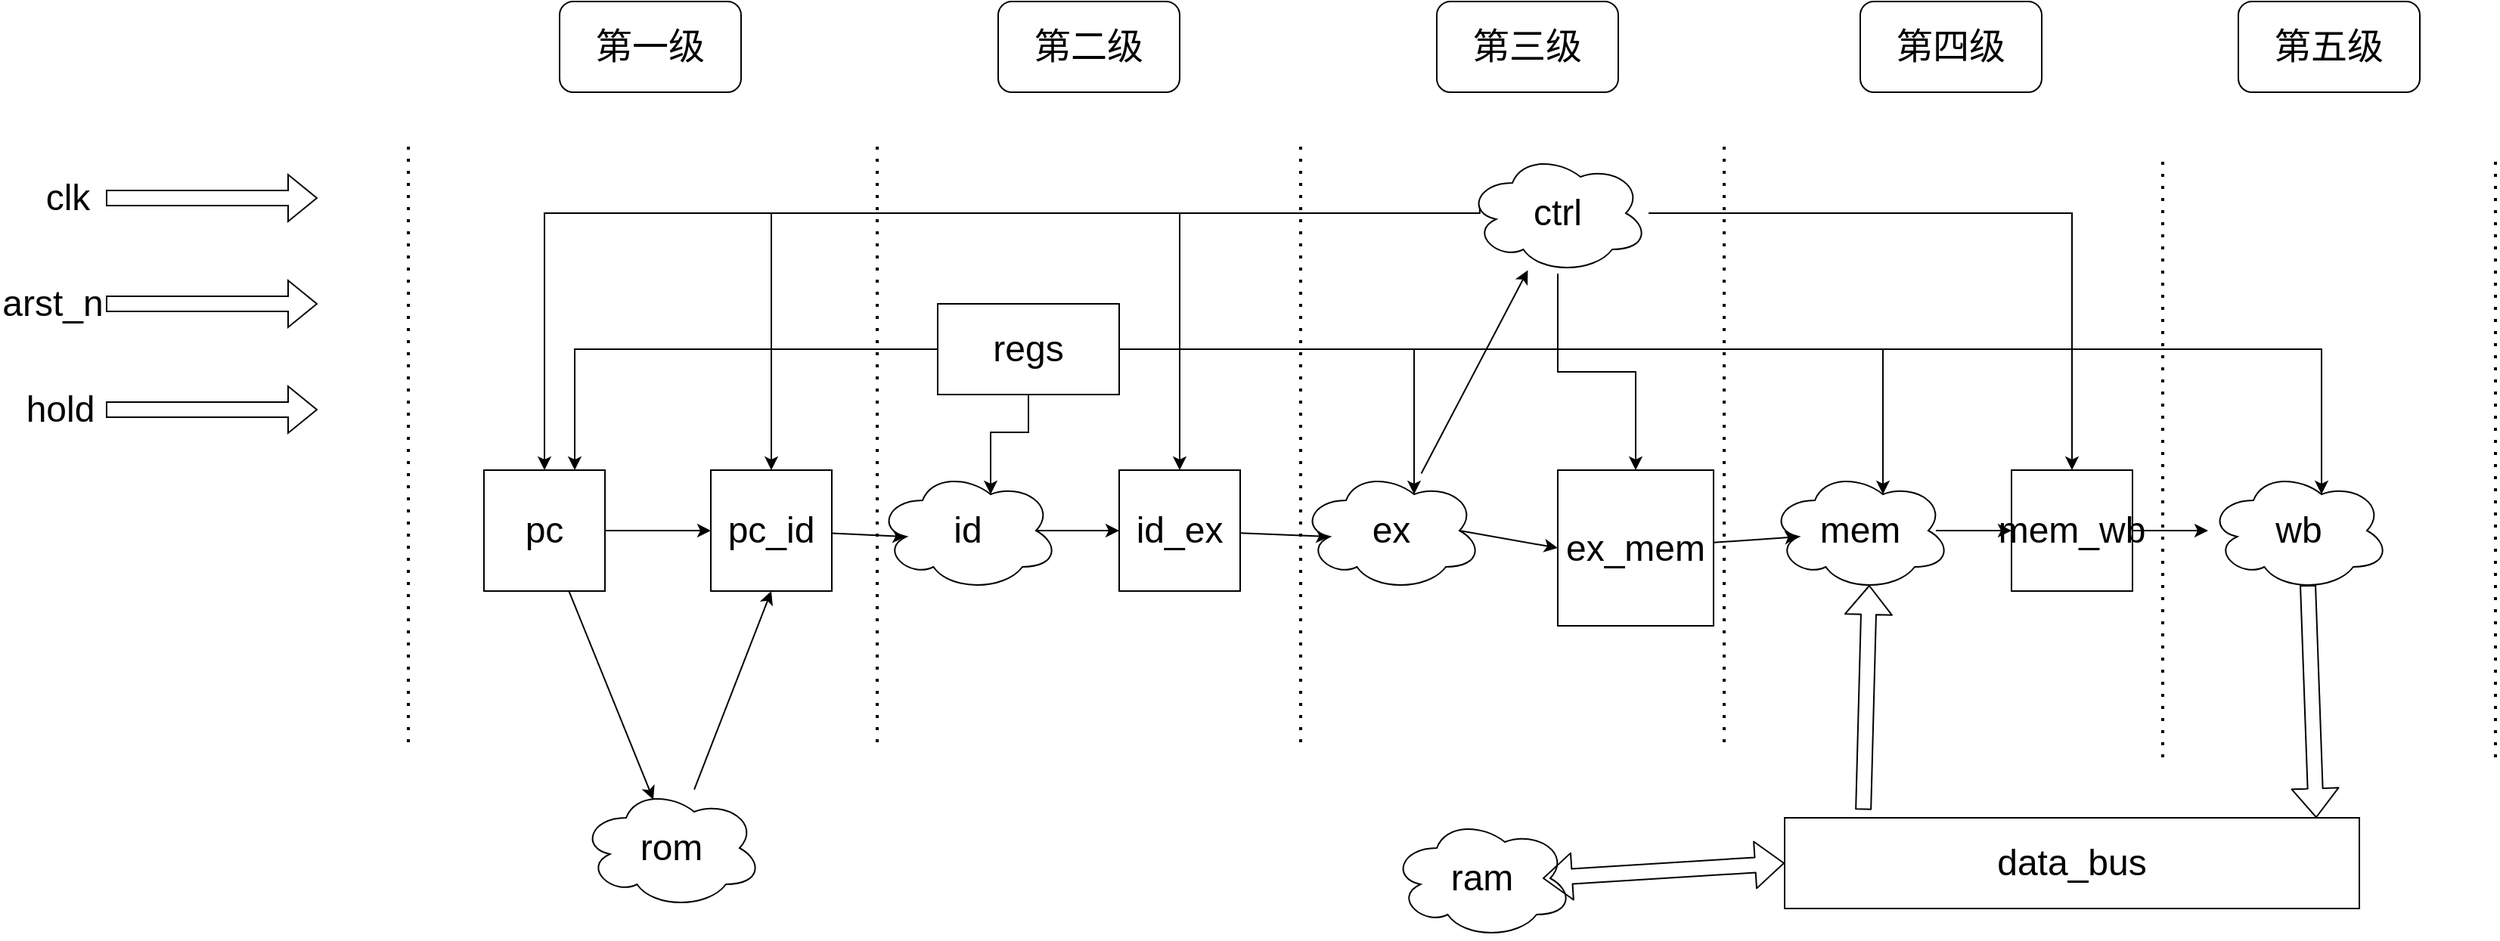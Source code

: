 <mxfile>
    <diagram id="naFQU-C3lpWFJUoVj6_K" name="第 1 页">
        <mxGraphModel dx="2198" dy="1951" grid="1" gridSize="10" guides="1" tooltips="1" connect="1" arrows="1" fold="1" page="1" pageScale="1" pageWidth="827" pageHeight="1169" math="0" shadow="0">
            <root>
                <mxCell id="0"/>
                <mxCell id="1" parent="0"/>
                <mxCell id="C61x0PHZbPYTwjd0VCUy-19" style="edgeStyle=none;html=1;fontSize=24;entryX=0.16;entryY=0.55;entryDx=0;entryDy=0;entryPerimeter=0;" parent="1" source="C61x0PHZbPYTwjd0VCUy-20" target="C61x0PHZbPYTwjd0VCUy-25" edge="1">
                    <mxGeometry relative="1" as="geometry">
                        <mxPoint x="510" y="-600" as="targetPoint"/>
                    </mxGeometry>
                </mxCell>
                <mxCell id="C61x0PHZbPYTwjd0VCUy-20" value="pc_id" style="whiteSpace=wrap;html=1;aspect=fixed;fontSize=24;" parent="1" vertex="1">
                    <mxGeometry x="380" y="-640" width="80" height="80" as="geometry"/>
                </mxCell>
                <mxCell id="C61x0PHZbPYTwjd0VCUy-21" style="edgeStyle=none;html=1;entryX=0;entryY=0.5;entryDx=0;entryDy=0;fontSize=24;" parent="1" source="C61x0PHZbPYTwjd0VCUy-23" target="C61x0PHZbPYTwjd0VCUy-20" edge="1">
                    <mxGeometry relative="1" as="geometry"/>
                </mxCell>
                <mxCell id="6" style="edgeStyle=none;html=1;entryX=0.4;entryY=0.1;entryDx=0;entryDy=0;entryPerimeter=0;" edge="1" parent="1" source="C61x0PHZbPYTwjd0VCUy-23" target="C61x0PHZbPYTwjd0VCUy-38">
                    <mxGeometry relative="1" as="geometry"/>
                </mxCell>
                <mxCell id="C61x0PHZbPYTwjd0VCUy-23" value="pc" style="whiteSpace=wrap;html=1;aspect=fixed;fontSize=24;" parent="1" vertex="1">
                    <mxGeometry x="230" y="-640" width="80" height="80" as="geometry"/>
                </mxCell>
                <mxCell id="C61x0PHZbPYTwjd0VCUy-24" style="edgeStyle=none;html=1;entryX=0;entryY=0.5;entryDx=0;entryDy=0;fontSize=24;exitX=0.875;exitY=0.5;exitDx=0;exitDy=0;exitPerimeter=0;" parent="1" source="C61x0PHZbPYTwjd0VCUy-25" target="C61x0PHZbPYTwjd0VCUy-27" edge="1">
                    <mxGeometry relative="1" as="geometry"/>
                </mxCell>
                <mxCell id="C61x0PHZbPYTwjd0VCUy-25" value="id" style="ellipse;shape=cloud;whiteSpace=wrap;html=1;fontSize=24;" parent="1" vertex="1">
                    <mxGeometry x="490" y="-640" width="120" height="80" as="geometry"/>
                </mxCell>
                <mxCell id="C61x0PHZbPYTwjd0VCUy-26" style="edgeStyle=none;html=1;entryX=0.16;entryY=0.55;entryDx=0;entryDy=0;entryPerimeter=0;fontSize=24;" parent="1" source="C61x0PHZbPYTwjd0VCUy-27" target="C61x0PHZbPYTwjd0VCUy-29" edge="1">
                    <mxGeometry relative="1" as="geometry"/>
                </mxCell>
                <mxCell id="C61x0PHZbPYTwjd0VCUy-27" value="id_ex" style="whiteSpace=wrap;html=1;aspect=fixed;fontSize=24;" parent="1" vertex="1">
                    <mxGeometry x="650" y="-640" width="80" height="80" as="geometry"/>
                </mxCell>
                <mxCell id="C61x0PHZbPYTwjd0VCUy-28" style="edgeStyle=none;html=1;entryX=0;entryY=0.5;entryDx=0;entryDy=0;fontSize=24;exitX=0.875;exitY=0.5;exitDx=0;exitDy=0;exitPerimeter=0;" parent="1" source="C61x0PHZbPYTwjd0VCUy-29" target="C61x0PHZbPYTwjd0VCUy-31" edge="1">
                    <mxGeometry relative="1" as="geometry"/>
                </mxCell>
                <mxCell id="lM2QxzhSfQ17ok12c9tM-13" style="edgeStyle=none;rounded=0;orthogonalLoop=1;jettySize=auto;html=1;fontSize=24;" parent="1" source="C61x0PHZbPYTwjd0VCUy-29" target="lM2QxzhSfQ17ok12c9tM-1" edge="1">
                    <mxGeometry relative="1" as="geometry"/>
                </mxCell>
                <mxCell id="C61x0PHZbPYTwjd0VCUy-29" value="ex" style="ellipse;shape=cloud;whiteSpace=wrap;html=1;fontSize=24;" parent="1" vertex="1">
                    <mxGeometry x="770" y="-640" width="120" height="80" as="geometry"/>
                </mxCell>
                <mxCell id="C61x0PHZbPYTwjd0VCUy-30" style="edgeStyle=none;html=1;fontSize=24;entryX=0.16;entryY=0.55;entryDx=0;entryDy=0;entryPerimeter=0;" parent="1" source="C61x0PHZbPYTwjd0VCUy-31" target="C61x0PHZbPYTwjd0VCUy-33" edge="1">
                    <mxGeometry relative="1" as="geometry"/>
                </mxCell>
                <mxCell id="lM2QxzhSfQ17ok12c9tM-11" style="edgeStyle=orthogonalEdgeStyle;rounded=0;orthogonalLoop=1;jettySize=auto;html=1;exitX=1;exitY=1;exitDx=0;exitDy=0;fontSize=24;" parent="1" source="C61x0PHZbPYTwjd0VCUy-31" edge="1">
                    <mxGeometry relative="1" as="geometry">
                        <mxPoint x="1020" y="-559.538" as="targetPoint"/>
                    </mxGeometry>
                </mxCell>
                <mxCell id="C61x0PHZbPYTwjd0VCUy-31" value="ex_mem" style="whiteSpace=wrap;html=1;aspect=fixed;fontSize=24;" parent="1" vertex="1">
                    <mxGeometry x="940" y="-640" width="103" height="103" as="geometry"/>
                </mxCell>
                <mxCell id="C61x0PHZbPYTwjd0VCUy-32" style="edgeStyle=none;html=1;fontSize=24;" parent="1" edge="1">
                    <mxGeometry relative="1" as="geometry">
                        <mxPoint x="1240" y="-600" as="targetPoint"/>
                        <Array as="points"/>
                        <mxPoint x="1190" y="-600" as="sourcePoint"/>
                    </mxGeometry>
                </mxCell>
                <mxCell id="C61x0PHZbPYTwjd0VCUy-33" value="mem" style="ellipse;shape=cloud;whiteSpace=wrap;html=1;fontSize=24;" parent="1" vertex="1">
                    <mxGeometry x="1080" y="-640" width="120" height="80" as="geometry"/>
                </mxCell>
                <mxCell id="C61x0PHZbPYTwjd0VCUy-34" style="edgeStyle=none;html=1;fontSize=24;" parent="1" source="C61x0PHZbPYTwjd0VCUy-35" target="C61x0PHZbPYTwjd0VCUy-36" edge="1">
                    <mxGeometry relative="1" as="geometry"/>
                </mxCell>
                <mxCell id="C61x0PHZbPYTwjd0VCUy-35" value="mem_wb" style="whiteSpace=wrap;html=1;aspect=fixed;fontSize=24;" parent="1" vertex="1">
                    <mxGeometry x="1240" y="-640" width="80" height="80" as="geometry"/>
                </mxCell>
                <mxCell id="C61x0PHZbPYTwjd0VCUy-36" value="wb" style="ellipse;shape=cloud;whiteSpace=wrap;html=1;fontSize=24;" parent="1" vertex="1">
                    <mxGeometry x="1370" y="-640" width="120" height="80" as="geometry"/>
                </mxCell>
                <mxCell id="C61x0PHZbPYTwjd0VCUy-37" value="data_bus" style="rounded=0;whiteSpace=wrap;html=1;fontSize=24;" parent="1" vertex="1">
                    <mxGeometry x="1090" y="-410" width="380" height="60" as="geometry"/>
                </mxCell>
                <mxCell id="7" style="edgeStyle=none;html=1;entryX=0.5;entryY=1;entryDx=0;entryDy=0;" edge="1" parent="1" source="C61x0PHZbPYTwjd0VCUy-38" target="C61x0PHZbPYTwjd0VCUy-20">
                    <mxGeometry relative="1" as="geometry"/>
                </mxCell>
                <mxCell id="C61x0PHZbPYTwjd0VCUy-38" value="rom" style="ellipse;shape=cloud;whiteSpace=wrap;html=1;fontSize=24;" parent="1" vertex="1">
                    <mxGeometry x="294" y="-430" width="120" height="80" as="geometry"/>
                </mxCell>
                <mxCell id="C61x0PHZbPYTwjd0VCUy-39" value="ram" style="ellipse;shape=cloud;whiteSpace=wrap;html=1;fontSize=24;" parent="1" vertex="1">
                    <mxGeometry x="830" y="-410" width="120" height="80" as="geometry"/>
                </mxCell>
                <mxCell id="C61x0PHZbPYTwjd0VCUy-41" value="" style="shape=flexArrow;endArrow=classic;startArrow=classic;html=1;fontSize=24;entryX=0;entryY=0.5;entryDx=0;entryDy=0;" parent="1" edge="1" target="C61x0PHZbPYTwjd0VCUy-37">
                    <mxGeometry width="100" height="100" relative="1" as="geometry">
                        <mxPoint x="930" y="-370" as="sourcePoint"/>
                        <mxPoint x="609.17" y="-360" as="targetPoint"/>
                    </mxGeometry>
                </mxCell>
                <mxCell id="C61x0PHZbPYTwjd0VCUy-42" style="edgeStyle=none;shape=flexArrow;html=1;entryX=0.55;entryY=0.95;entryDx=0;entryDy=0;entryPerimeter=0;fontSize=24;exitX=0.137;exitY=-0.087;exitDx=0;exitDy=0;exitPerimeter=0;" parent="1" source="C61x0PHZbPYTwjd0VCUy-37" target="C61x0PHZbPYTwjd0VCUy-33" edge="1">
                    <mxGeometry relative="1" as="geometry">
                        <mxPoint x="1100" y="-410.42" as="sourcePoint"/>
                        <mxPoint x="1110" y="-570" as="targetPoint"/>
                    </mxGeometry>
                </mxCell>
                <mxCell id="C61x0PHZbPYTwjd0VCUy-43" style="edgeStyle=none;shape=flexArrow;html=1;entryX=0.925;entryY=0.002;entryDx=0;entryDy=0;entryPerimeter=0;fontSize=24;exitX=0.55;exitY=0.95;exitDx=0;exitDy=0;exitPerimeter=0;" parent="1" source="C61x0PHZbPYTwjd0VCUy-36" target="C61x0PHZbPYTwjd0VCUy-37" edge="1">
                    <mxGeometry relative="1" as="geometry">
                        <mxPoint x="1410.254" y="-559.58" as="sourcePoint"/>
                        <mxPoint x="1409.29" y="-420.0" as="targetPoint"/>
                    </mxGeometry>
                </mxCell>
                <mxCell id="C61x0PHZbPYTwjd0VCUy-45" value="" style="endArrow=none;dashed=1;html=1;dashPattern=1 3;strokeWidth=2;rounded=0;" parent="1" edge="1">
                    <mxGeometry width="50" height="50" relative="1" as="geometry">
                        <mxPoint x="180" y="-460" as="sourcePoint"/>
                        <mxPoint x="180" y="-860" as="targetPoint"/>
                    </mxGeometry>
                </mxCell>
                <mxCell id="C61x0PHZbPYTwjd0VCUy-46" value="" style="endArrow=none;dashed=1;html=1;dashPattern=1 3;strokeWidth=2;rounded=0;" parent="1" edge="1">
                    <mxGeometry width="50" height="50" relative="1" as="geometry">
                        <mxPoint x="490" y="-460" as="sourcePoint"/>
                        <mxPoint x="490" y="-860" as="targetPoint"/>
                    </mxGeometry>
                </mxCell>
                <mxCell id="C61x0PHZbPYTwjd0VCUy-47" value="" style="endArrow=none;dashed=1;html=1;dashPattern=1 3;strokeWidth=2;rounded=0;" parent="1" edge="1">
                    <mxGeometry width="50" height="50" relative="1" as="geometry">
                        <mxPoint x="770" y="-460" as="sourcePoint"/>
                        <mxPoint x="770" y="-860" as="targetPoint"/>
                    </mxGeometry>
                </mxCell>
                <mxCell id="C61x0PHZbPYTwjd0VCUy-48" value="" style="endArrow=none;dashed=1;html=1;dashPattern=1 3;strokeWidth=2;rounded=0;" parent="1" edge="1">
                    <mxGeometry width="50" height="50" relative="1" as="geometry">
                        <mxPoint x="1050" y="-460" as="sourcePoint"/>
                        <mxPoint x="1050" y="-860" as="targetPoint"/>
                    </mxGeometry>
                </mxCell>
                <mxCell id="C61x0PHZbPYTwjd0VCUy-49" value="" style="endArrow=none;dashed=1;html=1;dashPattern=1 3;strokeWidth=2;rounded=0;" parent="1" edge="1">
                    <mxGeometry width="50" height="50" relative="1" as="geometry">
                        <mxPoint x="1340" y="-450" as="sourcePoint"/>
                        <mxPoint x="1340" y="-850" as="targetPoint"/>
                    </mxGeometry>
                </mxCell>
                <mxCell id="C61x0PHZbPYTwjd0VCUy-50" value="" style="endArrow=none;dashed=1;html=1;dashPattern=1 3;strokeWidth=2;rounded=0;" parent="1" edge="1">
                    <mxGeometry width="50" height="50" relative="1" as="geometry">
                        <mxPoint x="1560" y="-450" as="sourcePoint"/>
                        <mxPoint x="1560" y="-850" as="targetPoint"/>
                    </mxGeometry>
                </mxCell>
                <mxCell id="C61x0PHZbPYTwjd0VCUy-51" value="第一级" style="rounded=1;whiteSpace=wrap;html=1;fontSize=24;" parent="1" vertex="1">
                    <mxGeometry x="280" y="-950" width="120" height="60" as="geometry"/>
                </mxCell>
                <mxCell id="C61x0PHZbPYTwjd0VCUy-52" value="第二级" style="rounded=1;whiteSpace=wrap;html=1;fontSize=24;" parent="1" vertex="1">
                    <mxGeometry x="570" y="-950" width="120" height="60" as="geometry"/>
                </mxCell>
                <mxCell id="C61x0PHZbPYTwjd0VCUy-53" value="第三级" style="rounded=1;whiteSpace=wrap;html=1;fontSize=24;" parent="1" vertex="1">
                    <mxGeometry x="860" y="-950" width="120" height="60" as="geometry"/>
                </mxCell>
                <mxCell id="C61x0PHZbPYTwjd0VCUy-54" value="第四级" style="rounded=1;whiteSpace=wrap;html=1;fontSize=24;" parent="1" vertex="1">
                    <mxGeometry x="1140" y="-950" width="120" height="60" as="geometry"/>
                </mxCell>
                <mxCell id="C61x0PHZbPYTwjd0VCUy-55" value="第五级" style="rounded=1;whiteSpace=wrap;html=1;fontSize=24;" parent="1" vertex="1">
                    <mxGeometry x="1390" y="-950" width="120" height="60" as="geometry"/>
                </mxCell>
                <mxCell id="C61x0PHZbPYTwjd0VCUy-57" value="" style="shape=flexArrow;endArrow=classic;html=1;rounded=0;fontSize=24;entryX=0;entryY=0.25;entryDx=0;entryDy=0;" parent="1" edge="1">
                    <mxGeometry width="50" height="50" relative="1" as="geometry">
                        <mxPoint x="-20" y="-820" as="sourcePoint"/>
                        <mxPoint x="120" y="-820" as="targetPoint"/>
                    </mxGeometry>
                </mxCell>
                <mxCell id="C61x0PHZbPYTwjd0VCUy-58" value="" style="shape=flexArrow;endArrow=classic;html=1;rounded=0;fontSize=24;entryX=0;entryY=0.25;entryDx=0;entryDy=0;" parent="1" edge="1">
                    <mxGeometry width="50" height="50" relative="1" as="geometry">
                        <mxPoint x="-20" y="-750" as="sourcePoint"/>
                        <mxPoint x="120" y="-750" as="targetPoint"/>
                    </mxGeometry>
                </mxCell>
                <mxCell id="C61x0PHZbPYTwjd0VCUy-59" value="clk" style="text;html=1;strokeColor=none;fillColor=none;align=center;verticalAlign=middle;whiteSpace=wrap;rounded=0;fontSize=24;" parent="1" vertex="1">
                    <mxGeometry x="-80" y="-840" width="70" height="40" as="geometry"/>
                </mxCell>
                <mxCell id="C61x0PHZbPYTwjd0VCUy-60" value="arst_n" style="text;html=1;strokeColor=none;fillColor=none;align=center;verticalAlign=middle;whiteSpace=wrap;rounded=0;fontSize=24;" parent="1" vertex="1">
                    <mxGeometry x="-90" y="-770" width="70" height="40" as="geometry"/>
                </mxCell>
                <mxCell id="lM2QxzhSfQ17ok12c9tM-6" style="edgeStyle=orthogonalEdgeStyle;rounded=0;orthogonalLoop=1;jettySize=auto;html=1;entryX=0.75;entryY=0;entryDx=0;entryDy=0;fontSize=24;" parent="1" source="C61x0PHZbPYTwjd0VCUy-61" target="C61x0PHZbPYTwjd0VCUy-23" edge="1">
                    <mxGeometry relative="1" as="geometry"/>
                </mxCell>
                <mxCell id="lM2QxzhSfQ17ok12c9tM-7" style="edgeStyle=orthogonalEdgeStyle;rounded=0;orthogonalLoop=1;jettySize=auto;html=1;entryX=0.625;entryY=0.2;entryDx=0;entryDy=0;entryPerimeter=0;fontSize=24;" parent="1" source="C61x0PHZbPYTwjd0VCUy-61" target="C61x0PHZbPYTwjd0VCUy-29" edge="1">
                    <mxGeometry relative="1" as="geometry"/>
                </mxCell>
                <mxCell id="lM2QxzhSfQ17ok12c9tM-8" style="edgeStyle=orthogonalEdgeStyle;rounded=0;orthogonalLoop=1;jettySize=auto;html=1;entryX=0.625;entryY=0.2;entryDx=0;entryDy=0;entryPerimeter=0;fontSize=24;" parent="1" source="C61x0PHZbPYTwjd0VCUy-61" target="C61x0PHZbPYTwjd0VCUy-33" edge="1">
                    <mxGeometry relative="1" as="geometry"/>
                </mxCell>
                <mxCell id="lM2QxzhSfQ17ok12c9tM-9" style="edgeStyle=orthogonalEdgeStyle;rounded=0;orthogonalLoop=1;jettySize=auto;html=1;entryX=0.625;entryY=0.2;entryDx=0;entryDy=0;entryPerimeter=0;fontSize=24;" parent="1" source="C61x0PHZbPYTwjd0VCUy-61" target="C61x0PHZbPYTwjd0VCUy-36" edge="1">
                    <mxGeometry relative="1" as="geometry"/>
                </mxCell>
                <mxCell id="lM2QxzhSfQ17ok12c9tM-10" style="edgeStyle=orthogonalEdgeStyle;rounded=0;orthogonalLoop=1;jettySize=auto;html=1;entryX=0.625;entryY=0.2;entryDx=0;entryDy=0;entryPerimeter=0;fontSize=24;" parent="1" source="C61x0PHZbPYTwjd0VCUy-61" target="C61x0PHZbPYTwjd0VCUy-25" edge="1">
                    <mxGeometry relative="1" as="geometry"/>
                </mxCell>
                <mxCell id="C61x0PHZbPYTwjd0VCUy-61" value="regs" style="rounded=0;whiteSpace=wrap;html=1;fontSize=24;" parent="1" vertex="1">
                    <mxGeometry x="530" y="-750" width="120" height="60" as="geometry"/>
                </mxCell>
                <mxCell id="C61x0PHZbPYTwjd0VCUy-69" style="edgeStyle=orthogonalEdgeStyle;rounded=0;orthogonalLoop=1;jettySize=auto;html=1;entryX=0.5;entryY=0;entryDx=0;entryDy=0;fontSize=24;exitX=0.07;exitY=0.4;exitDx=0;exitDy=0;exitPerimeter=0;" parent="1" source="lM2QxzhSfQ17ok12c9tM-1" target="C61x0PHZbPYTwjd0VCUy-23" edge="1">
                    <mxGeometry relative="1" as="geometry">
                        <mxPoint x="887" y="-809.909" as="sourcePoint"/>
                        <Array as="points">
                            <mxPoint x="888" y="-810"/>
                            <mxPoint x="270" y="-810"/>
                        </Array>
                    </mxGeometry>
                </mxCell>
                <mxCell id="lM2QxzhSfQ17ok12c9tM-2" style="edgeStyle=orthogonalEdgeStyle;rounded=0;orthogonalLoop=1;jettySize=auto;html=1;entryX=0.5;entryY=0;entryDx=0;entryDy=0;fontSize=24;" parent="1" source="lM2QxzhSfQ17ok12c9tM-1" target="C61x0PHZbPYTwjd0VCUy-20" edge="1">
                    <mxGeometry relative="1" as="geometry"/>
                </mxCell>
                <mxCell id="lM2QxzhSfQ17ok12c9tM-3" style="edgeStyle=orthogonalEdgeStyle;rounded=0;orthogonalLoop=1;jettySize=auto;html=1;entryX=0.5;entryY=0;entryDx=0;entryDy=0;fontSize=24;" parent="1" source="lM2QxzhSfQ17ok12c9tM-1" target="C61x0PHZbPYTwjd0VCUy-27" edge="1">
                    <mxGeometry relative="1" as="geometry"/>
                </mxCell>
                <mxCell id="lM2QxzhSfQ17ok12c9tM-4" style="edgeStyle=orthogonalEdgeStyle;rounded=0;orthogonalLoop=1;jettySize=auto;html=1;entryX=0.5;entryY=0;entryDx=0;entryDy=0;fontSize=24;" parent="1" source="lM2QxzhSfQ17ok12c9tM-1" target="C61x0PHZbPYTwjd0VCUy-31" edge="1">
                    <mxGeometry relative="1" as="geometry"/>
                </mxCell>
                <mxCell id="lM2QxzhSfQ17ok12c9tM-5" style="edgeStyle=orthogonalEdgeStyle;rounded=0;orthogonalLoop=1;jettySize=auto;html=1;entryX=0.5;entryY=0;entryDx=0;entryDy=0;fontSize=24;" parent="1" source="lM2QxzhSfQ17ok12c9tM-1" target="C61x0PHZbPYTwjd0VCUy-35" edge="1">
                    <mxGeometry relative="1" as="geometry"/>
                </mxCell>
                <mxCell id="lM2QxzhSfQ17ok12c9tM-1" value="&lt;font style=&quot;font-size: 24px;&quot;&gt;ctrl&lt;/font&gt;" style="ellipse;shape=cloud;whiteSpace=wrap;html=1;" parent="1" vertex="1">
                    <mxGeometry x="880" y="-850" width="120" height="80" as="geometry"/>
                </mxCell>
                <mxCell id="2" value="" style="shape=flexArrow;endArrow=classic;html=1;rounded=0;fontSize=24;entryX=0;entryY=0.25;entryDx=0;entryDy=0;" parent="1" edge="1">
                    <mxGeometry width="50" height="50" relative="1" as="geometry">
                        <mxPoint x="-20.0" y="-680.0" as="sourcePoint"/>
                        <mxPoint x="120.0" y="-680.0" as="targetPoint"/>
                    </mxGeometry>
                </mxCell>
                <mxCell id="3" value="&lt;font style=&quot;font-size: 24px&quot;&gt;hold&lt;/font&gt;" style="text;html=1;strokeColor=none;fillColor=none;align=center;verticalAlign=middle;whiteSpace=wrap;rounded=0;" parent="1" vertex="1">
                    <mxGeometry x="-90" y="-700" width="80" height="40" as="geometry"/>
                </mxCell>
            </root>
        </mxGraphModel>
    </diagram>
</mxfile>